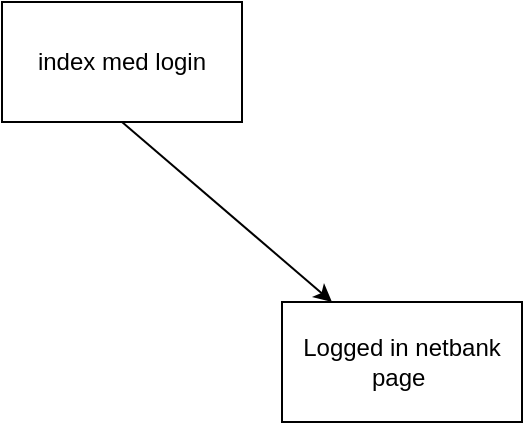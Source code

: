 <mxfile version="13.0.1" type="device"><diagram id="ltMrOg44210pWU81PQJe" name="Page-1"><mxGraphModel dx="1072" dy="792" grid="1" gridSize="10" guides="1" tooltips="1" connect="1" arrows="1" fold="1" page="1" pageScale="1" pageWidth="1169" pageHeight="827" math="0" shadow="0"><root><mxCell id="0"/><mxCell id="1" parent="0"/><mxCell id="TpDtNDLUgKuubVwyRcVl-1" value="index med login" style="rounded=0;whiteSpace=wrap;html=1;" vertex="1" parent="1"><mxGeometry x="490" y="380" width="120" height="60" as="geometry"/></mxCell><mxCell id="TpDtNDLUgKuubVwyRcVl-2" value="" style="endArrow=classic;html=1;exitX=0.5;exitY=1;exitDx=0;exitDy=0;" edge="1" parent="1" source="TpDtNDLUgKuubVwyRcVl-1" target="TpDtNDLUgKuubVwyRcVl-3"><mxGeometry width="50" height="50" relative="1" as="geometry"><mxPoint x="520" y="430" as="sourcePoint"/><mxPoint x="690" y="560" as="targetPoint"/></mxGeometry></mxCell><mxCell id="TpDtNDLUgKuubVwyRcVl-3" value="Logged in netbank page&amp;nbsp;" style="rounded=0;whiteSpace=wrap;html=1;" vertex="1" parent="1"><mxGeometry x="630" y="530" width="120" height="60" as="geometry"/></mxCell></root></mxGraphModel></diagram></mxfile>